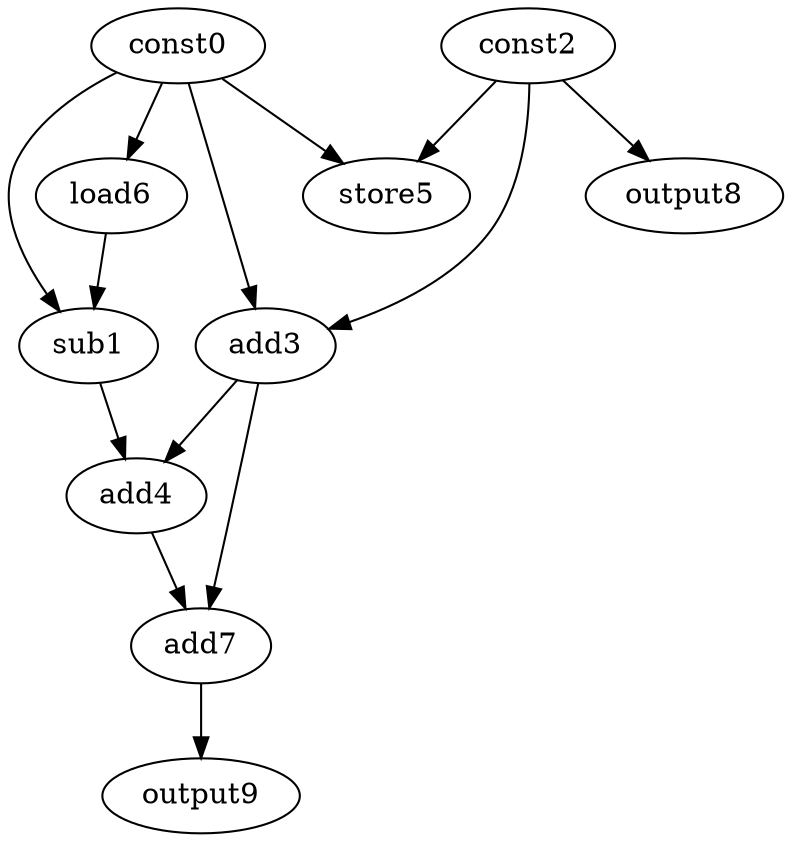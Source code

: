 digraph G { 
const0[opcode=const]; 
sub1[opcode=sub]; 
const2[opcode=const]; 
add3[opcode=add]; 
add4[opcode=add]; 
store5[opcode=store]; 
load6[opcode=load]; 
add7[opcode=add]; 
output8[opcode=output]; 
output9[opcode=output]; 
const0->add3[operand=0];
const2->add3[operand=1];
const0->store5[operand=0];
const2->store5[operand=1];
const0->load6[operand=0];
const2->output8[operand=0];
const0->sub1[operand=0];
load6->sub1[operand=1];
sub1->add4[operand=0];
add3->add4[operand=1];
add3->add7[operand=0];
add4->add7[operand=1];
add7->output9[operand=0];
}
